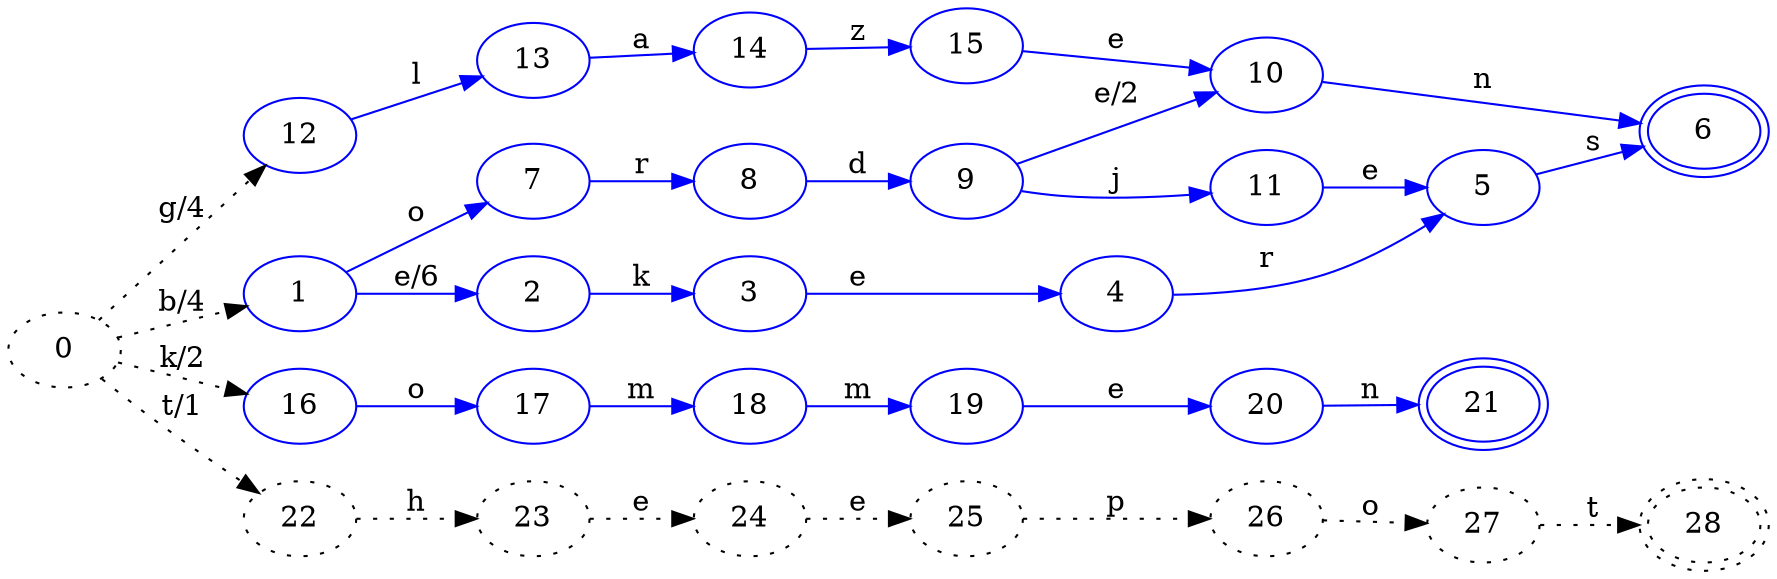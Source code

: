 digraph automaton {
  labelloc="l";
  labeljust="l";
  rankdir="LR";

  0 -> 1 [label="b/4",style="dotted"];
  1 -> 2 [label="e/6",color="blue"];
  2 -> 3 [label="k",color="blue"];
  3 -> 4 [label="e",color="blue"];
  4 -> 5 [label="r",color="blue"];
  5 -> 6 [label="s",color="blue"];

  1 -> 7 [label="o",color="blue"];
  7 -> 8 [label="r",color="blue"];
  8 -> 9 [label="d",color="blue"];
  9 -> 10 [label="e/2",color="blue"];
  10 -> 6 [label="n",color="blue"];

  9 -> 11 [label="j",color="blue"];
  11 -> 5 [label="e",color="blue"];

  0 -> 12 [label="g/4",style="dotted"];
  12 -> 13 [label="l",color="blue"];
  13 -> 14 [label="a",color="blue"];
  14 -> 15 [label="z",color="blue"];
  15 -> 10 [label="e",color="blue"];

  0 -> 16 [label="k/2",style="dotted"];
  16 -> 17 [label="o",color="blue"];
  17 -> 18 [label="m",color="blue"];
  18 -> 19 [label="m",color="blue"];
  19 -> 20 [label="e",color="blue"];
  20 -> 21 [label="n",color="blue"];

  0 -> 22 [label="t/1",style="dotted"];
  22 -> 23 [label="h",style="dotted"];
  23 -> 24 [label="e",style="dotted"];
  24 -> 25 [label="e",style="dotted"];
  25 -> 26 [label="p",style="dotted"];
  26 -> 27 [label="o",style="dotted"];
  27 -> 28 [label="t",style="dotted"];

  1,2,3,4,5,6,7,8,9,10,11,12,13,14,15,16,17,18,19,20,21 [color="blue"];
  0,22,23,24,25,26,27,28 [style="dotted"];
  6,21,28 [peripheries=2];
}
